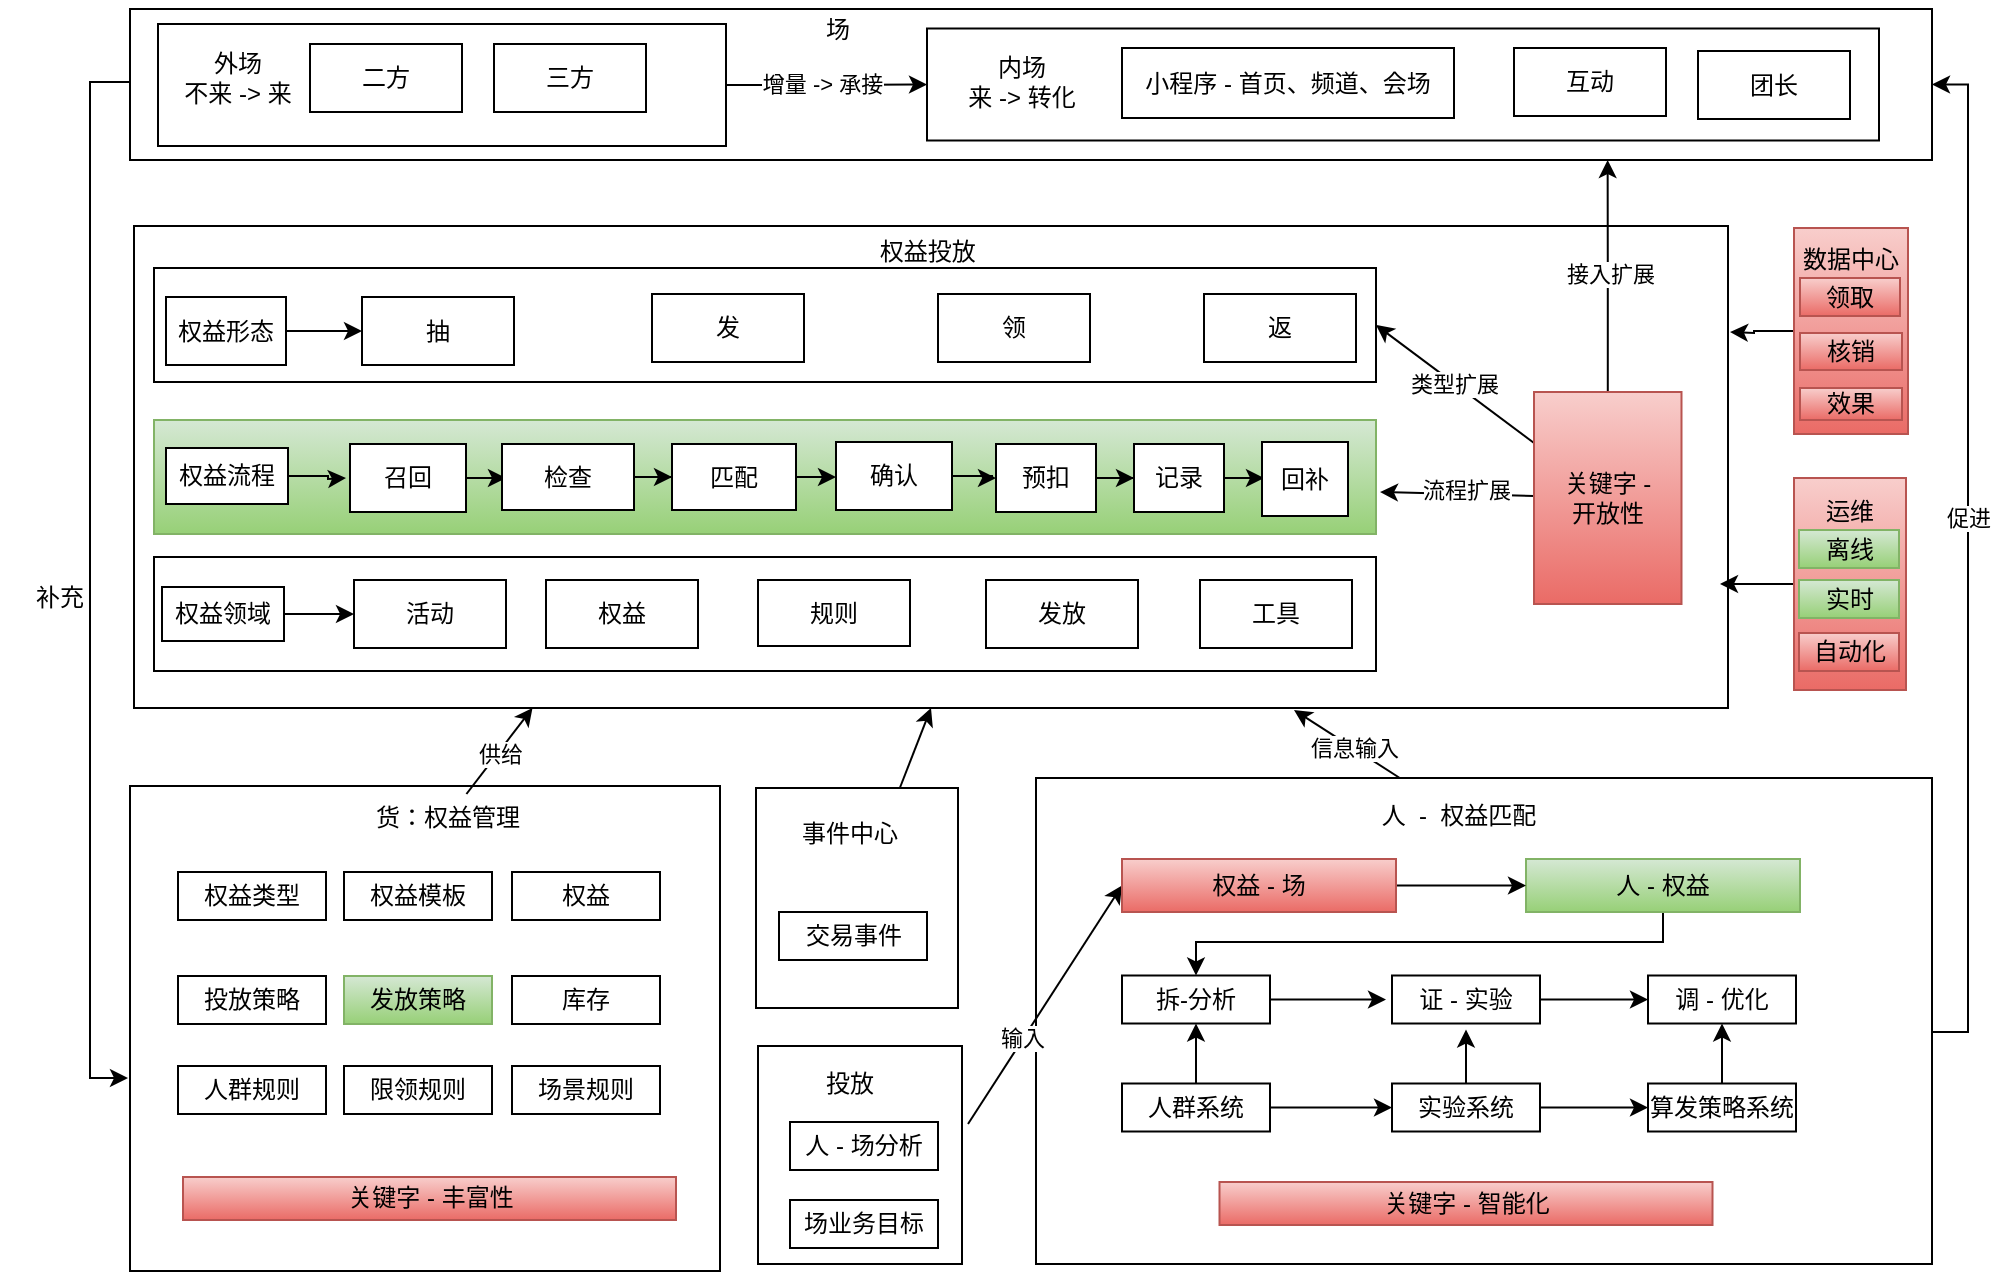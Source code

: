 <mxfile version="21.1.4" type="github" pages="2">
  <diagram name="第 1 页" id="Gara6Eefkx1G8ZgkLCB0">
    <mxGraphModel dx="1242" dy="713" grid="0" gridSize="10" guides="1" tooltips="1" connect="1" arrows="1" fold="1" page="1" pageScale="1" pageWidth="1169" pageHeight="1654" math="0" shadow="0">
      <root>
        <mxCell id="0" />
        <mxCell id="1" parent="0" />
        <mxCell id="Y0EksiwexTorMI2MB5jG-3" value="权益投放&amp;nbsp;&lt;br&gt;&lt;br&gt;&lt;br&gt;&lt;br&gt;&lt;br&gt;&lt;br&gt;&lt;br&gt;&lt;br&gt;&lt;br&gt;&lt;br&gt;&lt;br&gt;&lt;br&gt;&lt;br&gt;&lt;br&gt;&lt;br&gt;&lt;br&gt;" style="rounded=0;whiteSpace=wrap;html=1;" vertex="1" parent="1">
          <mxGeometry x="137" y="157" width="797" height="241" as="geometry" />
        </mxCell>
        <mxCell id="Y0EksiwexTorMI2MB5jG-69" style="edgeStyle=orthogonalEdgeStyle;rounded=0;orthogonalLoop=1;jettySize=auto;html=1;" edge="1" parent="1" source="Y0EksiwexTorMI2MB5jG-4">
          <mxGeometry relative="1" as="geometry">
            <mxPoint x="134" y="583" as="targetPoint" />
            <Array as="points">
              <mxPoint x="115" y="85" />
              <mxPoint x="115" y="583" />
            </Array>
          </mxGeometry>
        </mxCell>
        <mxCell id="Y0EksiwexTorMI2MB5jG-4" value="" style="rounded=0;whiteSpace=wrap;html=1;" vertex="1" parent="1">
          <mxGeometry x="135" y="48.5" width="901" height="75.5" as="geometry" />
        </mxCell>
        <mxCell id="Y0EksiwexTorMI2MB5jG-64" style="edgeStyle=orthogonalEdgeStyle;rounded=0;orthogonalLoop=1;jettySize=auto;html=1;entryX=0;entryY=0.5;entryDx=0;entryDy=0;" edge="1" parent="1" source="Y0EksiwexTorMI2MB5jG-54" target="Y0EksiwexTorMI2MB5jG-60">
          <mxGeometry relative="1" as="geometry" />
        </mxCell>
        <mxCell id="Y0EksiwexTorMI2MB5jG-67" value="增量 -&amp;gt; 承接" style="edgeLabel;html=1;align=center;verticalAlign=middle;resizable=0;points=[];" vertex="1" connectable="0" parent="Y0EksiwexTorMI2MB5jG-64">
          <mxGeometry x="-0.05" y="1" relative="1" as="geometry">
            <mxPoint as="offset" />
          </mxGeometry>
        </mxCell>
        <mxCell id="Y0EksiwexTorMI2MB5jG-54" value="" style="rounded=0;whiteSpace=wrap;html=1;" vertex="1" parent="1">
          <mxGeometry x="149" y="56" width="284" height="61" as="geometry" />
        </mxCell>
        <mxCell id="Y0EksiwexTorMI2MB5jG-56" value="三方" style="rounded=0;whiteSpace=wrap;html=1;" vertex="1" parent="1">
          <mxGeometry x="317" y="66" width="76" height="34" as="geometry" />
        </mxCell>
        <mxCell id="Y0EksiwexTorMI2MB5jG-57" value="二方" style="rounded=0;whiteSpace=wrap;html=1;" vertex="1" parent="1">
          <mxGeometry x="225" y="66" width="76" height="34" as="geometry" />
        </mxCell>
        <mxCell id="Y0EksiwexTorMI2MB5jG-58" value="外场&lt;br&gt;不来 -&amp;gt; 来" style="text;html=1;strokeColor=none;fillColor=none;align=center;verticalAlign=middle;whiteSpace=wrap;rounded=0;" vertex="1" parent="1">
          <mxGeometry x="159" y="68" width="60" height="30" as="geometry" />
        </mxCell>
        <mxCell id="Y0EksiwexTorMI2MB5jG-60" value="" style="rounded=0;whiteSpace=wrap;html=1;" vertex="1" parent="1">
          <mxGeometry x="533.5" y="58.25" width="476" height="56" as="geometry" />
        </mxCell>
        <mxCell id="Y0EksiwexTorMI2MB5jG-46" value="小程序 - 首页、频道、会场" style="rounded=0;whiteSpace=wrap;html=1;" vertex="1" parent="1">
          <mxGeometry x="631" y="68" width="166" height="35" as="geometry" />
        </mxCell>
        <mxCell id="Y0EksiwexTorMI2MB5jG-51" value="团长" style="rounded=0;whiteSpace=wrap;html=1;" vertex="1" parent="1">
          <mxGeometry x="919" y="69.5" width="76" height="34" as="geometry" />
        </mxCell>
        <mxCell id="Y0EksiwexTorMI2MB5jG-62" value="内场&lt;br&gt;来 -&amp;gt; 转化" style="text;html=1;strokeColor=none;fillColor=none;align=center;verticalAlign=middle;whiteSpace=wrap;rounded=0;" vertex="1" parent="1">
          <mxGeometry x="551" y="69.5" width="60" height="30" as="geometry" />
        </mxCell>
        <mxCell id="Y0EksiwexTorMI2MB5jG-71" value="场" style="text;html=1;strokeColor=none;fillColor=none;align=center;verticalAlign=middle;whiteSpace=wrap;rounded=0;" vertex="1" parent="1">
          <mxGeometry x="459" y="44" width="60" height="30" as="geometry" />
        </mxCell>
        <mxCell id="Y0EksiwexTorMI2MB5jG-110" style="rounded=0;orthogonalLoop=1;jettySize=auto;html=1;" edge="1" parent="1" source="Y0EksiwexTorMI2MB5jG-95">
          <mxGeometry relative="1" as="geometry">
            <mxPoint x="760" y="290" as="targetPoint" />
          </mxGeometry>
        </mxCell>
        <mxCell id="Y0EksiwexTorMI2MB5jG-112" value="流程扩展" style="edgeLabel;html=1;align=center;verticalAlign=middle;resizable=0;points=[];" vertex="1" connectable="0" parent="Y0EksiwexTorMI2MB5jG-110">
          <mxGeometry x="-0.117" y="-2" relative="1" as="geometry">
            <mxPoint as="offset" />
          </mxGeometry>
        </mxCell>
        <mxCell id="Y0EksiwexTorMI2MB5jG-111" value="类型扩展" style="rounded=0;orthogonalLoop=1;jettySize=auto;html=1;entryX=1;entryY=0.5;entryDx=0;entryDy=0;" edge="1" parent="1" source="Y0EksiwexTorMI2MB5jG-95" target="Y0EksiwexTorMI2MB5jG-105">
          <mxGeometry relative="1" as="geometry" />
        </mxCell>
        <mxCell id="Y0EksiwexTorMI2MB5jG-196" style="edgeStyle=orthogonalEdgeStyle;rounded=0;orthogonalLoop=1;jettySize=auto;html=1;entryX=0.82;entryY=1;entryDx=0;entryDy=0;entryPerimeter=0;" edge="1" parent="1" source="Y0EksiwexTorMI2MB5jG-95" target="Y0EksiwexTorMI2MB5jG-4">
          <mxGeometry relative="1" as="geometry">
            <mxPoint x="885" y="122" as="targetPoint" />
          </mxGeometry>
        </mxCell>
        <mxCell id="Y0EksiwexTorMI2MB5jG-197" value="接入扩展" style="edgeLabel;html=1;align=center;verticalAlign=middle;resizable=0;points=[];" vertex="1" connectable="0" parent="Y0EksiwexTorMI2MB5jG-196">
          <mxGeometry x="-0.002" y="-1" relative="1" as="geometry">
            <mxPoint y="-1" as="offset" />
          </mxGeometry>
        </mxCell>
        <mxCell id="Y0EksiwexTorMI2MB5jG-95" value="关键字 - &lt;br&gt;开放性" style="rounded=0;whiteSpace=wrap;html=1;fillColor=#f8cecc;strokeColor=#b85450;gradientColor=#ea6b66;" vertex="1" parent="1">
          <mxGeometry x="837" y="240" width="73.75" height="106" as="geometry" />
        </mxCell>
        <mxCell id="Y0EksiwexTorMI2MB5jG-105" value="" style="rounded=0;whiteSpace=wrap;html=1;" vertex="1" parent="1">
          <mxGeometry x="147" y="178" width="611" height="57" as="geometry" />
        </mxCell>
        <mxCell id="Y0EksiwexTorMI2MB5jG-27" value="抽" style="rounded=0;whiteSpace=wrap;html=1;" vertex="1" parent="1">
          <mxGeometry x="251" y="192.5" width="76" height="34" as="geometry" />
        </mxCell>
        <mxCell id="Y0EksiwexTorMI2MB5jG-29" value="发" style="rounded=0;whiteSpace=wrap;html=1;" vertex="1" parent="1">
          <mxGeometry x="396" y="191" width="76" height="34" as="geometry" />
        </mxCell>
        <mxCell id="Y0EksiwexTorMI2MB5jG-30" value="领" style="rounded=0;whiteSpace=wrap;html=1;" vertex="1" parent="1">
          <mxGeometry x="539" y="191" width="76" height="34" as="geometry" />
        </mxCell>
        <mxCell id="Y0EksiwexTorMI2MB5jG-31" value="返" style="rounded=0;whiteSpace=wrap;html=1;" vertex="1" parent="1">
          <mxGeometry x="672" y="191" width="76" height="34" as="geometry" />
        </mxCell>
        <mxCell id="Y0EksiwexTorMI2MB5jG-92" value="" style="edgeStyle=orthogonalEdgeStyle;rounded=0;orthogonalLoop=1;jettySize=auto;html=1;" edge="1" parent="1" source="Y0EksiwexTorMI2MB5jG-73" target="Y0EksiwexTorMI2MB5jG-27">
          <mxGeometry relative="1" as="geometry" />
        </mxCell>
        <mxCell id="Y0EksiwexTorMI2MB5jG-73" value="权益形态" style="rounded=0;whiteSpace=wrap;html=1;" vertex="1" parent="1">
          <mxGeometry x="153" y="192.5" width="60" height="34" as="geometry" />
        </mxCell>
        <mxCell id="Y0EksiwexTorMI2MB5jG-89" style="edgeStyle=orthogonalEdgeStyle;rounded=0;orthogonalLoop=1;jettySize=auto;html=1;exitX=0.5;exitY=1;exitDx=0;exitDy=0;" edge="1" parent="1" source="Y0EksiwexTorMI2MB5jG-27" target="Y0EksiwexTorMI2MB5jG-27">
          <mxGeometry relative="1" as="geometry" />
        </mxCell>
        <mxCell id="Y0EksiwexTorMI2MB5jG-106" value="" style="rounded=0;whiteSpace=wrap;html=1;fillColor=#d5e8d4;gradientColor=#97d077;strokeColor=#82b366;" vertex="1" parent="1">
          <mxGeometry x="147" y="254" width="611" height="57" as="geometry" />
        </mxCell>
        <mxCell id="Y0EksiwexTorMI2MB5jG-82" value="" style="edgeStyle=orthogonalEdgeStyle;rounded=0;orthogonalLoop=1;jettySize=auto;html=1;" edge="1" parent="1" source="Y0EksiwexTorMI2MB5jG-37" target="Y0EksiwexTorMI2MB5jG-38">
          <mxGeometry relative="1" as="geometry" />
        </mxCell>
        <mxCell id="Y0EksiwexTorMI2MB5jG-37" value="召回" style="rounded=0;whiteSpace=wrap;html=1;" vertex="1" parent="1">
          <mxGeometry x="245" y="266" width="58" height="34" as="geometry" />
        </mxCell>
        <mxCell id="Y0EksiwexTorMI2MB5jG-83" value="" style="edgeStyle=orthogonalEdgeStyle;rounded=0;orthogonalLoop=1;jettySize=auto;html=1;" edge="1" parent="1" source="Y0EksiwexTorMI2MB5jG-38" target="Y0EksiwexTorMI2MB5jG-39">
          <mxGeometry relative="1" as="geometry" />
        </mxCell>
        <mxCell id="Y0EksiwexTorMI2MB5jG-38" value="检查" style="rounded=0;whiteSpace=wrap;html=1;" vertex="1" parent="1">
          <mxGeometry x="321" y="266" width="66" height="33" as="geometry" />
        </mxCell>
        <mxCell id="Y0EksiwexTorMI2MB5jG-84" value="" style="edgeStyle=orthogonalEdgeStyle;rounded=0;orthogonalLoop=1;jettySize=auto;html=1;" edge="1" parent="1" source="Y0EksiwexTorMI2MB5jG-39" target="Y0EksiwexTorMI2MB5jG-40">
          <mxGeometry relative="1" as="geometry" />
        </mxCell>
        <mxCell id="Y0EksiwexTorMI2MB5jG-39" value="匹配" style="rounded=0;whiteSpace=wrap;html=1;" vertex="1" parent="1">
          <mxGeometry x="406" y="266" width="62" height="33" as="geometry" />
        </mxCell>
        <mxCell id="Y0EksiwexTorMI2MB5jG-85" value="" style="edgeStyle=orthogonalEdgeStyle;rounded=0;orthogonalLoop=1;jettySize=auto;html=1;" edge="1" parent="1" source="Y0EksiwexTorMI2MB5jG-40" target="Y0EksiwexTorMI2MB5jG-41">
          <mxGeometry relative="1" as="geometry" />
        </mxCell>
        <mxCell id="Y0EksiwexTorMI2MB5jG-40" value="确认" style="rounded=0;whiteSpace=wrap;html=1;" vertex="1" parent="1">
          <mxGeometry x="488" y="265" width="58" height="34" as="geometry" />
        </mxCell>
        <mxCell id="Y0EksiwexTorMI2MB5jG-86" value="" style="edgeStyle=orthogonalEdgeStyle;rounded=0;orthogonalLoop=1;jettySize=auto;html=1;" edge="1" parent="1" source="Y0EksiwexTorMI2MB5jG-41" target="Y0EksiwexTorMI2MB5jG-42">
          <mxGeometry relative="1" as="geometry" />
        </mxCell>
        <mxCell id="Y0EksiwexTorMI2MB5jG-41" value="预扣" style="rounded=0;whiteSpace=wrap;html=1;" vertex="1" parent="1">
          <mxGeometry x="568" y="266" width="50" height="34" as="geometry" />
        </mxCell>
        <mxCell id="Y0EksiwexTorMI2MB5jG-87" value="" style="edgeStyle=orthogonalEdgeStyle;rounded=0;orthogonalLoop=1;jettySize=auto;html=1;" edge="1" parent="1" source="Y0EksiwexTorMI2MB5jG-42" target="Y0EksiwexTorMI2MB5jG-43">
          <mxGeometry relative="1" as="geometry" />
        </mxCell>
        <mxCell id="Y0EksiwexTorMI2MB5jG-42" value="记录" style="rounded=0;whiteSpace=wrap;html=1;" vertex="1" parent="1">
          <mxGeometry x="637" y="266" width="45" height="34" as="geometry" />
        </mxCell>
        <mxCell id="Y0EksiwexTorMI2MB5jG-43" value="回补" style="rounded=0;whiteSpace=wrap;html=1;" vertex="1" parent="1">
          <mxGeometry x="701" y="265" width="43" height="37" as="geometry" />
        </mxCell>
        <mxCell id="Y0EksiwexTorMI2MB5jG-70" value="补充" style="text;html=1;strokeColor=none;fillColor=none;align=center;verticalAlign=middle;whiteSpace=wrap;rounded=0;" vertex="1" parent="1">
          <mxGeometry x="70" y="328" width="60" height="30" as="geometry" />
        </mxCell>
        <mxCell id="Y0EksiwexTorMI2MB5jG-108" value="" style="edgeStyle=orthogonalEdgeStyle;rounded=0;orthogonalLoop=1;jettySize=auto;html=1;" edge="1" parent="1" source="Y0EksiwexTorMI2MB5jG-76">
          <mxGeometry relative="1" as="geometry">
            <mxPoint x="243" y="283" as="targetPoint" />
          </mxGeometry>
        </mxCell>
        <mxCell id="Y0EksiwexTorMI2MB5jG-76" value="权益流程" style="rounded=0;whiteSpace=wrap;html=1;" vertex="1" parent="1">
          <mxGeometry x="153" y="268" width="61" height="28" as="geometry" />
        </mxCell>
        <mxCell id="Y0EksiwexTorMI2MB5jG-88" style="edgeStyle=orthogonalEdgeStyle;rounded=0;orthogonalLoop=1;jettySize=auto;html=1;exitX=0.5;exitY=1;exitDx=0;exitDy=0;" edge="1" parent="1">
          <mxGeometry relative="1" as="geometry">
            <mxPoint x="595" y="308" as="sourcePoint" />
            <mxPoint x="595" y="308" as="targetPoint" />
          </mxGeometry>
        </mxCell>
        <mxCell id="Y0EksiwexTorMI2MB5jG-109" value="" style="rounded=0;whiteSpace=wrap;html=1;" vertex="1" parent="1">
          <mxGeometry x="147" y="322.5" width="611" height="57" as="geometry" />
        </mxCell>
        <mxCell id="Y0EksiwexTorMI2MB5jG-32" value="规则" style="rounded=0;whiteSpace=wrap;html=1;" vertex="1" parent="1">
          <mxGeometry x="449" y="334" width="76" height="33" as="geometry" />
        </mxCell>
        <mxCell id="Y0EksiwexTorMI2MB5jG-33" value="发放" style="rounded=0;whiteSpace=wrap;html=1;" vertex="1" parent="1">
          <mxGeometry x="563" y="334" width="76" height="34" as="geometry" />
        </mxCell>
        <mxCell id="Y0EksiwexTorMI2MB5jG-34" value="活动" style="rounded=0;whiteSpace=wrap;html=1;" vertex="1" parent="1">
          <mxGeometry x="247" y="334" width="76" height="34" as="geometry" />
        </mxCell>
        <mxCell id="Y0EksiwexTorMI2MB5jG-35" value="工具" style="rounded=0;whiteSpace=wrap;html=1;" vertex="1" parent="1">
          <mxGeometry x="670" y="334" width="76" height="34" as="geometry" />
        </mxCell>
        <mxCell id="Y0EksiwexTorMI2MB5jG-36" value="权益" style="rounded=0;whiteSpace=wrap;html=1;" vertex="1" parent="1">
          <mxGeometry x="343" y="334" width="76" height="34" as="geometry" />
        </mxCell>
        <mxCell id="Y0EksiwexTorMI2MB5jG-80" value="" style="edgeStyle=orthogonalEdgeStyle;rounded=0;orthogonalLoop=1;jettySize=auto;html=1;" edge="1" parent="1" source="Y0EksiwexTorMI2MB5jG-75" target="Y0EksiwexTorMI2MB5jG-34">
          <mxGeometry relative="1" as="geometry" />
        </mxCell>
        <mxCell id="Y0EksiwexTorMI2MB5jG-75" value="权益领域" style="rounded=0;whiteSpace=wrap;html=1;" vertex="1" parent="1">
          <mxGeometry x="151" y="337.5" width="61" height="27" as="geometry" />
        </mxCell>
        <mxCell id="Y0EksiwexTorMI2MB5jG-142" value="" style="edgeStyle=orthogonalEdgeStyle;rounded=0;orthogonalLoop=1;jettySize=auto;html=1;" edge="1" parent="1" source="Y0EksiwexTorMI2MB5jG-129">
          <mxGeometry relative="1" as="geometry">
            <mxPoint x="935" y="210" as="targetPoint" />
          </mxGeometry>
        </mxCell>
        <mxCell id="Y0EksiwexTorMI2MB5jG-129" value="数据中心&lt;br&gt;&lt;br&gt;&lt;br&gt;&lt;br&gt;&lt;br&gt;&lt;br&gt;" style="rounded=0;whiteSpace=wrap;html=1;fillColor=#f8cecc;gradientColor=#ea6b66;strokeColor=#b85450;" vertex="1" parent="1">
          <mxGeometry x="967" y="158" width="57" height="103" as="geometry" />
        </mxCell>
        <mxCell id="Y0EksiwexTorMI2MB5jG-143" value="" style="edgeStyle=orthogonalEdgeStyle;rounded=0;orthogonalLoop=1;jettySize=auto;html=1;" edge="1" parent="1" source="Y0EksiwexTorMI2MB5jG-131">
          <mxGeometry relative="1" as="geometry">
            <mxPoint x="930" y="336" as="targetPoint" />
          </mxGeometry>
        </mxCell>
        <mxCell id="Y0EksiwexTorMI2MB5jG-131" value="运维&lt;br&gt;&lt;br&gt;&lt;br&gt;&lt;br&gt;&lt;br&gt;&lt;br&gt;" style="rounded=0;whiteSpace=wrap;html=1;fillColor=#f8cecc;gradientColor=#ea6b66;strokeColor=#b85450;" vertex="1" parent="1">
          <mxGeometry x="967" y="283" width="56" height="106" as="geometry" />
        </mxCell>
        <mxCell id="Y0EksiwexTorMI2MB5jG-134" value="领取" style="rounded=0;whiteSpace=wrap;html=1;fillColor=#f8cecc;gradientColor=#ea6b66;strokeColor=#b85450;" vertex="1" parent="1">
          <mxGeometry x="970" y="183" width="50" height="19" as="geometry" />
        </mxCell>
        <mxCell id="Y0EksiwexTorMI2MB5jG-135" value="核销" style="rounded=0;whiteSpace=wrap;html=1;fillColor=#f8cecc;gradientColor=#ea6b66;strokeColor=#b85450;" vertex="1" parent="1">
          <mxGeometry x="970" y="210.5" width="51" height="18.5" as="geometry" />
        </mxCell>
        <mxCell id="Y0EksiwexTorMI2MB5jG-136" value="效果" style="rounded=0;whiteSpace=wrap;html=1;fillColor=#f8cecc;gradientColor=#ea6b66;strokeColor=#b85450;" vertex="1" parent="1">
          <mxGeometry x="970" y="238" width="51" height="16" as="geometry" />
        </mxCell>
        <mxCell id="Y0EksiwexTorMI2MB5jG-138" value="离线" style="rounded=0;whiteSpace=wrap;html=1;fillColor=#d5e8d4;gradientColor=#97d077;strokeColor=#82b366;" vertex="1" parent="1">
          <mxGeometry x="969.5" y="309" width="50" height="19" as="geometry" />
        </mxCell>
        <mxCell id="Y0EksiwexTorMI2MB5jG-140" value="实时" style="rounded=0;whiteSpace=wrap;html=1;fillColor=#d5e8d4;gradientColor=#97d077;strokeColor=#82b366;" vertex="1" parent="1">
          <mxGeometry x="969.5" y="334" width="50" height="19" as="geometry" />
        </mxCell>
        <mxCell id="Y0EksiwexTorMI2MB5jG-141" value="自动化" style="rounded=0;whiteSpace=wrap;html=1;fillColor=#f8cecc;gradientColor=#ea6b66;strokeColor=#b85450;" vertex="1" parent="1">
          <mxGeometry x="969.5" y="360.5" width="50" height="19" as="geometry" />
        </mxCell>
        <mxCell id="Y0EksiwexTorMI2MB5jG-146" value="互动" style="rounded=0;whiteSpace=wrap;html=1;" vertex="1" parent="1">
          <mxGeometry x="827" y="68" width="76" height="34" as="geometry" />
        </mxCell>
        <mxCell id="Y0EksiwexTorMI2MB5jG-180" value="" style="rounded=0;orthogonalLoop=1;jettySize=auto;html=1;" edge="1" parent="1">
          <mxGeometry relative="1" as="geometry">
            <mxPoint x="773" y="435" as="sourcePoint" />
            <mxPoint x="717" y="399" as="targetPoint" />
          </mxGeometry>
        </mxCell>
        <mxCell id="Y0EksiwexTorMI2MB5jG-181" value="信息输入" style="edgeLabel;html=1;align=center;verticalAlign=middle;resizable=0;points=[];" vertex="1" connectable="0" parent="Y0EksiwexTorMI2MB5jG-180">
          <mxGeometry x="-0.062" relative="1" as="geometry">
            <mxPoint as="offset" />
          </mxGeometry>
        </mxCell>
        <mxCell id="Y0EksiwexTorMI2MB5jG-194" style="edgeStyle=orthogonalEdgeStyle;rounded=0;orthogonalLoop=1;jettySize=auto;html=1;entryX=1;entryY=0.5;entryDx=0;entryDy=0;exitX=1;exitY=0.5;exitDx=0;exitDy=0;" edge="1" parent="1" source="Y0EksiwexTorMI2MB5jG-147" target="Y0EksiwexTorMI2MB5jG-4">
          <mxGeometry relative="1" as="geometry">
            <Array as="points">
              <mxPoint x="1054" y="560" />
              <mxPoint x="1054" y="86" />
            </Array>
          </mxGeometry>
        </mxCell>
        <mxCell id="Y0EksiwexTorMI2MB5jG-195" value="促进" style="edgeLabel;html=1;align=center;verticalAlign=middle;resizable=0;points=[];" vertex="1" connectable="0" parent="Y0EksiwexTorMI2MB5jG-194">
          <mxGeometry x="0.088" relative="1" as="geometry">
            <mxPoint as="offset" />
          </mxGeometry>
        </mxCell>
        <mxCell id="Y0EksiwexTorMI2MB5jG-147" value="" style="rounded=0;whiteSpace=wrap;html=1;" vertex="1" parent="1">
          <mxGeometry x="588" y="433" width="448" height="243" as="geometry" />
        </mxCell>
        <mxCell id="Y0EksiwexTorMI2MB5jG-150" value="" style="rounded=0;whiteSpace=wrap;html=1;" vertex="1" parent="1">
          <mxGeometry x="135" y="437" width="295" height="242.5" as="geometry" />
        </mxCell>
        <mxCell id="Y0EksiwexTorMI2MB5jG-5" value="权益类型" style="rounded=0;whiteSpace=wrap;html=1;" vertex="1" parent="1">
          <mxGeometry x="159" y="480" width="74" height="24" as="geometry" />
        </mxCell>
        <mxCell id="Y0EksiwexTorMI2MB5jG-6" value="权益模板" style="rounded=0;whiteSpace=wrap;html=1;" vertex="1" parent="1">
          <mxGeometry x="242" y="480" width="74" height="24" as="geometry" />
        </mxCell>
        <mxCell id="Y0EksiwexTorMI2MB5jG-8" value="权益" style="rounded=0;whiteSpace=wrap;html=1;" vertex="1" parent="1">
          <mxGeometry x="326" y="480" width="74" height="24" as="geometry" />
        </mxCell>
        <mxCell id="Y0EksiwexTorMI2MB5jG-9" value="投放策略" style="rounded=0;whiteSpace=wrap;html=1;" vertex="1" parent="1">
          <mxGeometry x="159" y="532" width="74" height="24" as="geometry" />
        </mxCell>
        <mxCell id="Y0EksiwexTorMI2MB5jG-10" value="发放策略" style="rounded=0;whiteSpace=wrap;html=1;fillColor=#d5e8d4;gradientColor=#97d077;strokeColor=#82b366;" vertex="1" parent="1">
          <mxGeometry x="242" y="532" width="74" height="24" as="geometry" />
        </mxCell>
        <mxCell id="Y0EksiwexTorMI2MB5jG-12" value="库存" style="rounded=0;whiteSpace=wrap;html=1;" vertex="1" parent="1">
          <mxGeometry x="326" y="532" width="74" height="24" as="geometry" />
        </mxCell>
        <mxCell id="Y0EksiwexTorMI2MB5jG-14" value="人群规则" style="rounded=0;whiteSpace=wrap;html=1;" vertex="1" parent="1">
          <mxGeometry x="159" y="577" width="74" height="24" as="geometry" />
        </mxCell>
        <mxCell id="Y0EksiwexTorMI2MB5jG-15" value="限领规则" style="rounded=0;whiteSpace=wrap;html=1;" vertex="1" parent="1">
          <mxGeometry x="242" y="577" width="74" height="24" as="geometry" />
        </mxCell>
        <mxCell id="Y0EksiwexTorMI2MB5jG-16" value="场景规则" style="rounded=0;whiteSpace=wrap;html=1;" vertex="1" parent="1">
          <mxGeometry x="326" y="577" width="74" height="24" as="geometry" />
        </mxCell>
        <mxCell id="Y0EksiwexTorMI2MB5jG-155" value="" style="rounded=0;orthogonalLoop=1;jettySize=auto;html=1;entryX=0.25;entryY=1;entryDx=0;entryDy=0;" edge="1" parent="1" source="Y0EksiwexTorMI2MB5jG-151" target="Y0EksiwexTorMI2MB5jG-3">
          <mxGeometry relative="1" as="geometry" />
        </mxCell>
        <mxCell id="Y0EksiwexTorMI2MB5jG-156" value="供给" style="edgeLabel;html=1;align=center;verticalAlign=middle;resizable=0;points=[];" vertex="1" connectable="0" parent="Y0EksiwexTorMI2MB5jG-155">
          <mxGeometry x="-0.036" y="-1" relative="1" as="geometry">
            <mxPoint as="offset" />
          </mxGeometry>
        </mxCell>
        <mxCell id="Y0EksiwexTorMI2MB5jG-151" value="货：权益管理" style="text;html=1;strokeColor=none;fillColor=none;align=center;verticalAlign=middle;whiteSpace=wrap;rounded=0;" vertex="1" parent="1">
          <mxGeometry x="251" y="441" width="86" height="24" as="geometry" />
        </mxCell>
        <mxCell id="Y0EksiwexTorMI2MB5jG-153" value="关键字 - 丰富性" style="rounded=0;whiteSpace=wrap;html=1;fillColor=#f8cecc;strokeColor=#b85450;gradientColor=#ea6b66;" vertex="1" parent="1">
          <mxGeometry x="161.5" y="632.5" width="246.5" height="21.5" as="geometry" />
        </mxCell>
        <mxCell id="Y0EksiwexTorMI2MB5jG-198" style="rounded=0;orthogonalLoop=1;jettySize=auto;html=1;entryX=0.5;entryY=1;entryDx=0;entryDy=0;" edge="1" parent="1" source="Y0EksiwexTorMI2MB5jG-158" target="Y0EksiwexTorMI2MB5jG-3">
          <mxGeometry relative="1" as="geometry" />
        </mxCell>
        <mxCell id="Y0EksiwexTorMI2MB5jG-158" value="" style="rounded=0;whiteSpace=wrap;html=1;" vertex="1" parent="1">
          <mxGeometry x="448" y="438" width="101" height="110" as="geometry" />
        </mxCell>
        <mxCell id="Y0EksiwexTorMI2MB5jG-160" value="事件中心" style="text;html=1;strokeColor=none;fillColor=none;align=center;verticalAlign=middle;whiteSpace=wrap;rounded=0;" vertex="1" parent="1">
          <mxGeometry x="465" y="445.5" width="60" height="30" as="geometry" />
        </mxCell>
        <mxCell id="Y0EksiwexTorMI2MB5jG-161" value="交易事件" style="rounded=0;whiteSpace=wrap;html=1;" vertex="1" parent="1">
          <mxGeometry x="459.5" y="500" width="74" height="24" as="geometry" />
        </mxCell>
        <mxCell id="Y0EksiwexTorMI2MB5jG-203" style="rounded=0;orthogonalLoop=1;jettySize=auto;html=1;entryX=0;entryY=0.5;entryDx=0;entryDy=0;" edge="1" parent="1" target="Y0EksiwexTorMI2MB5jG-189">
          <mxGeometry relative="1" as="geometry">
            <mxPoint x="554" y="606" as="sourcePoint" />
          </mxGeometry>
        </mxCell>
        <mxCell id="Y0EksiwexTorMI2MB5jG-204" value="输入" style="edgeLabel;html=1;align=center;verticalAlign=middle;resizable=0;points=[];" vertex="1" connectable="0" parent="Y0EksiwexTorMI2MB5jG-203">
          <mxGeometry x="-0.29" y="1" relative="1" as="geometry">
            <mxPoint as="offset" />
          </mxGeometry>
        </mxCell>
        <mxCell id="Y0EksiwexTorMI2MB5jG-168" value="" style="rounded=0;whiteSpace=wrap;html=1;" vertex="1" parent="1">
          <mxGeometry x="449" y="567" width="102" height="109" as="geometry" />
        </mxCell>
        <mxCell id="Y0EksiwexTorMI2MB5jG-176" value="投放" style="text;html=1;strokeColor=none;fillColor=none;align=center;verticalAlign=middle;whiteSpace=wrap;rounded=0;" vertex="1" parent="1">
          <mxGeometry x="465" y="571" width="60" height="30" as="geometry" />
        </mxCell>
        <mxCell id="Y0EksiwexTorMI2MB5jG-207" style="edgeStyle=orthogonalEdgeStyle;rounded=0;orthogonalLoop=1;jettySize=auto;html=1;entryX=0.5;entryY=0;entryDx=0;entryDy=0;" edge="1" parent="1" source="Y0EksiwexTorMI2MB5jG-188" target="Y0EksiwexTorMI2MB5jG-25">
          <mxGeometry relative="1" as="geometry">
            <Array as="points">
              <mxPoint x="902" y="515" />
              <mxPoint x="668" y="515" />
            </Array>
          </mxGeometry>
        </mxCell>
        <mxCell id="Y0EksiwexTorMI2MB5jG-188" value="人 - 权益" style="rounded=0;whiteSpace=wrap;html=1;fillColor=#d5e8d4;gradientColor=#97d077;strokeColor=#82b366;" vertex="1" parent="1">
          <mxGeometry x="833" y="473.5" width="137" height="26.5" as="geometry" />
        </mxCell>
        <mxCell id="Y0EksiwexTorMI2MB5jG-167" value="" style="edgeStyle=orthogonalEdgeStyle;rounded=0;orthogonalLoop=1;jettySize=auto;html=1;" edge="1" parent="1" source="Y0EksiwexTorMI2MB5jG-20" target="Y0EksiwexTorMI2MB5jG-21">
          <mxGeometry relative="1" as="geometry" />
        </mxCell>
        <mxCell id="Y0EksiwexTorMI2MB5jG-20" value="证 - 实验" style="rounded=0;whiteSpace=wrap;html=1;" vertex="1" parent="1">
          <mxGeometry x="766" y="531.75" width="74" height="24" as="geometry" />
        </mxCell>
        <mxCell id="Y0EksiwexTorMI2MB5jG-21" value="调 - 优化" style="rounded=0;whiteSpace=wrap;html=1;" vertex="1" parent="1">
          <mxGeometry x="894" y="531.75" width="74" height="24" as="geometry" />
        </mxCell>
        <mxCell id="Y0EksiwexTorMI2MB5jG-169" value="" style="edgeStyle=orthogonalEdgeStyle;rounded=0;orthogonalLoop=1;jettySize=auto;html=1;" edge="1" parent="1" source="Y0EksiwexTorMI2MB5jG-22" target="Y0EksiwexTorMI2MB5jG-23">
          <mxGeometry relative="1" as="geometry" />
        </mxCell>
        <mxCell id="Y0EksiwexTorMI2MB5jG-171" value="" style="edgeStyle=orthogonalEdgeStyle;rounded=0;orthogonalLoop=1;jettySize=auto;html=1;" edge="1" parent="1" source="Y0EksiwexTorMI2MB5jG-22" target="Y0EksiwexTorMI2MB5jG-25">
          <mxGeometry relative="1" as="geometry" />
        </mxCell>
        <mxCell id="Y0EksiwexTorMI2MB5jG-22" value="人群系统" style="rounded=0;whiteSpace=wrap;html=1;" vertex="1" parent="1">
          <mxGeometry x="631" y="585.75" width="74" height="24" as="geometry" />
        </mxCell>
        <mxCell id="Y0EksiwexTorMI2MB5jG-170" value="" style="edgeStyle=orthogonalEdgeStyle;rounded=0;orthogonalLoop=1;jettySize=auto;html=1;" edge="1" parent="1" source="Y0EksiwexTorMI2MB5jG-23" target="Y0EksiwexTorMI2MB5jG-24">
          <mxGeometry relative="1" as="geometry" />
        </mxCell>
        <mxCell id="Y0EksiwexTorMI2MB5jG-172" value="" style="edgeStyle=orthogonalEdgeStyle;rounded=0;orthogonalLoop=1;jettySize=auto;html=1;" edge="1" parent="1" source="Y0EksiwexTorMI2MB5jG-23">
          <mxGeometry relative="1" as="geometry">
            <mxPoint x="803" y="558.75" as="targetPoint" />
          </mxGeometry>
        </mxCell>
        <mxCell id="Y0EksiwexTorMI2MB5jG-23" value="实验系统" style="rounded=0;whiteSpace=wrap;html=1;" vertex="1" parent="1">
          <mxGeometry x="766" y="585.75" width="74" height="24" as="geometry" />
        </mxCell>
        <mxCell id="Y0EksiwexTorMI2MB5jG-173" value="" style="edgeStyle=orthogonalEdgeStyle;rounded=0;orthogonalLoop=1;jettySize=auto;html=1;" edge="1" parent="1" source="Y0EksiwexTorMI2MB5jG-24" target="Y0EksiwexTorMI2MB5jG-21">
          <mxGeometry relative="1" as="geometry" />
        </mxCell>
        <mxCell id="Y0EksiwexTorMI2MB5jG-24" value="算发策略系统" style="rounded=0;whiteSpace=wrap;html=1;" vertex="1" parent="1">
          <mxGeometry x="894" y="585.75" width="74" height="24" as="geometry" />
        </mxCell>
        <mxCell id="Y0EksiwexTorMI2MB5jG-166" value="" style="edgeStyle=orthogonalEdgeStyle;rounded=0;orthogonalLoop=1;jettySize=auto;html=1;" edge="1" parent="1" source="Y0EksiwexTorMI2MB5jG-25">
          <mxGeometry relative="1" as="geometry">
            <mxPoint x="763" y="543.75" as="targetPoint" />
          </mxGeometry>
        </mxCell>
        <mxCell id="Y0EksiwexTorMI2MB5jG-25" value="拆-分析" style="rounded=0;whiteSpace=wrap;html=1;" vertex="1" parent="1">
          <mxGeometry x="631" y="531.75" width="74" height="24" as="geometry" />
        </mxCell>
        <mxCell id="Y0EksiwexTorMI2MB5jG-162" value="人&amp;nbsp; -&amp;nbsp; 权益匹配" style="text;html=1;strokeColor=none;fillColor=none;align=center;verticalAlign=middle;whiteSpace=wrap;rounded=0;" vertex="1" parent="1">
          <mxGeometry x="750" y="441" width="99" height="21" as="geometry" />
        </mxCell>
        <mxCell id="Y0EksiwexTorMI2MB5jG-163" value="关键字 - 智能化" style="rounded=0;whiteSpace=wrap;html=1;fillColor=#f8cecc;strokeColor=#b85450;gradientColor=#ea6b66;" vertex="1" parent="1">
          <mxGeometry x="679.75" y="635" width="246.5" height="21.5" as="geometry" />
        </mxCell>
        <mxCell id="Y0EksiwexTorMI2MB5jG-206" style="edgeStyle=orthogonalEdgeStyle;rounded=0;orthogonalLoop=1;jettySize=auto;html=1;entryX=0;entryY=0.5;entryDx=0;entryDy=0;" edge="1" parent="1" source="Y0EksiwexTorMI2MB5jG-189" target="Y0EksiwexTorMI2MB5jG-188">
          <mxGeometry relative="1" as="geometry" />
        </mxCell>
        <mxCell id="Y0EksiwexTorMI2MB5jG-189" value="权益 - 场" style="rounded=0;whiteSpace=wrap;html=1;fillColor=#f8cecc;strokeColor=#b85450;gradientColor=#ea6b66;" vertex="1" parent="1">
          <mxGeometry x="631" y="473.5" width="137" height="26.5" as="geometry" />
        </mxCell>
        <mxCell id="Y0EksiwexTorMI2MB5jG-199" value="人 - 场分析" style="rounded=0;whiteSpace=wrap;html=1;" vertex="1" parent="1">
          <mxGeometry x="465" y="605" width="74" height="24" as="geometry" />
        </mxCell>
        <mxCell id="Y0EksiwexTorMI2MB5jG-200" value="场业务目标" style="rounded=0;whiteSpace=wrap;html=1;" vertex="1" parent="1">
          <mxGeometry x="465" y="644" width="74" height="24" as="geometry" />
        </mxCell>
      </root>
    </mxGraphModel>
  </diagram>
  <diagram id="f-9M0xecj2Mi-d5vvMGg" name="第 2 页">
    <mxGraphModel dx="1242" dy="713" grid="0" gridSize="10" guides="1" tooltips="1" connect="1" arrows="1" fold="1" page="1" pageScale="1" pageWidth="1169" pageHeight="1654" math="0" shadow="0">
      <root>
        <mxCell id="0" />
        <mxCell id="1" parent="0" />
      </root>
    </mxGraphModel>
  </diagram>
</mxfile>

